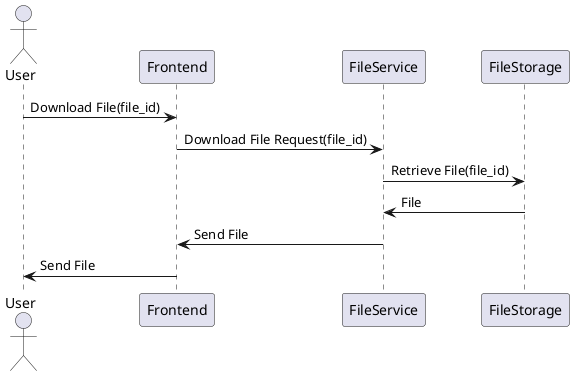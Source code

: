 @startuml
actor User
participant Frontend
participant FileService
participant FileStorage

User -> Frontend: Download File(file_id)
Frontend -> FileService: Download File Request(file_id)
FileService -> FileStorage: Retrieve File(file_id)
FileStorage -> FileService: File
FileService -> Frontend: Send File
Frontend -> User: Send File
@enduml
